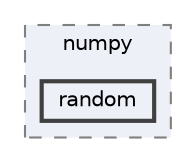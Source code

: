 digraph "/home/jam/Research/IRES-2025/dev/src/llm-scripts/testing/hypothesis-testing/hyp-env/lib/python3.12/site-packages/numpy/core/include/numpy/random"
{
 // LATEX_PDF_SIZE
  bgcolor="transparent";
  edge [fontname=Helvetica,fontsize=10,labelfontname=Helvetica,labelfontsize=10];
  node [fontname=Helvetica,fontsize=10,shape=box,height=0.2,width=0.4];
  compound=true
  subgraph clusterdir_2b847e992247220d584404119f83ec38 {
    graph [ bgcolor="#edf0f7", pencolor="grey50", label="numpy", fontname=Helvetica,fontsize=10 style="filled,dashed", URL="dir_2b847e992247220d584404119f83ec38.html",tooltip=""]
  dir_2f941f9bf4cc5530f4825a9215b34610 [label="random", fillcolor="#edf0f7", color="grey25", style="filled,bold", URL="dir_2f941f9bf4cc5530f4825a9215b34610.html",tooltip=""];
  }
}
